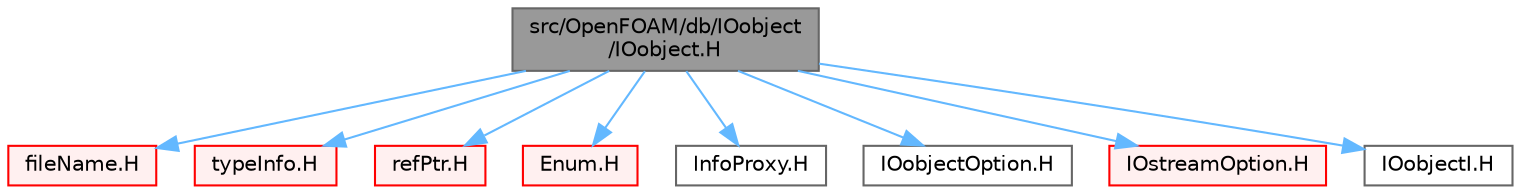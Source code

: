 digraph "src/OpenFOAM/db/IOobject/IOobject.H"
{
 // LATEX_PDF_SIZE
  bgcolor="transparent";
  edge [fontname=Helvetica,fontsize=10,labelfontname=Helvetica,labelfontsize=10];
  node [fontname=Helvetica,fontsize=10,shape=box,height=0.2,width=0.4];
  Node1 [id="Node000001",label="src/OpenFOAM/db/IOobject\l/IOobject.H",height=0.2,width=0.4,color="gray40", fillcolor="grey60", style="filled", fontcolor="black",tooltip=" "];
  Node1 -> Node2 [id="edge1_Node000001_Node000002",color="steelblue1",style="solid",tooltip=" "];
  Node2 [id="Node000002",label="fileName.H",height=0.2,width=0.4,color="red", fillcolor="#FFF0F0", style="filled",URL="$fileName_8H.html",tooltip=" "];
  Node1 -> Node16 [id="edge2_Node000001_Node000016",color="steelblue1",style="solid",tooltip=" "];
  Node16 [id="Node000016",label="typeInfo.H",height=0.2,width=0.4,color="red", fillcolor="#FFF0F0", style="filled",URL="$typeInfo_8H.html",tooltip=" "];
  Node1 -> Node75 [id="edge3_Node000001_Node000075",color="steelblue1",style="solid",tooltip=" "];
  Node75 [id="Node000075",label="refPtr.H",height=0.2,width=0.4,color="red", fillcolor="#FFF0F0", style="filled",URL="$refPtr_8H.html",tooltip=" "];
  Node1 -> Node82 [id="edge4_Node000001_Node000082",color="steelblue1",style="solid",tooltip=" "];
  Node82 [id="Node000082",label="Enum.H",height=0.2,width=0.4,color="red", fillcolor="#FFF0F0", style="filled",URL="$Enum_8H.html",tooltip=" "];
  Node1 -> Node48 [id="edge5_Node000001_Node000048",color="steelblue1",style="solid",tooltip=" "];
  Node48 [id="Node000048",label="InfoProxy.H",height=0.2,width=0.4,color="grey40", fillcolor="white", style="filled",URL="$InfoProxy_8H.html",tooltip=" "];
  Node1 -> Node114 [id="edge6_Node000001_Node000114",color="steelblue1",style="solid",tooltip=" "];
  Node114 [id="Node000114",label="IOobjectOption.H",height=0.2,width=0.4,color="grey40", fillcolor="white", style="filled",URL="$IOobjectOption_8H.html",tooltip=" "];
  Node1 -> Node49 [id="edge7_Node000001_Node000049",color="steelblue1",style="solid",tooltip=" "];
  Node49 [id="Node000049",label="IOstreamOption.H",height=0.2,width=0.4,color="red", fillcolor="#FFF0F0", style="filled",URL="$IOstreamOption_8H.html",tooltip=" "];
  Node1 -> Node115 [id="edge8_Node000001_Node000115",color="steelblue1",style="solid",tooltip=" "];
  Node115 [id="Node000115",label="IOobjectI.H",height=0.2,width=0.4,color="grey40", fillcolor="white", style="filled",URL="$IOobjectI_8H.html",tooltip=" "];
}
